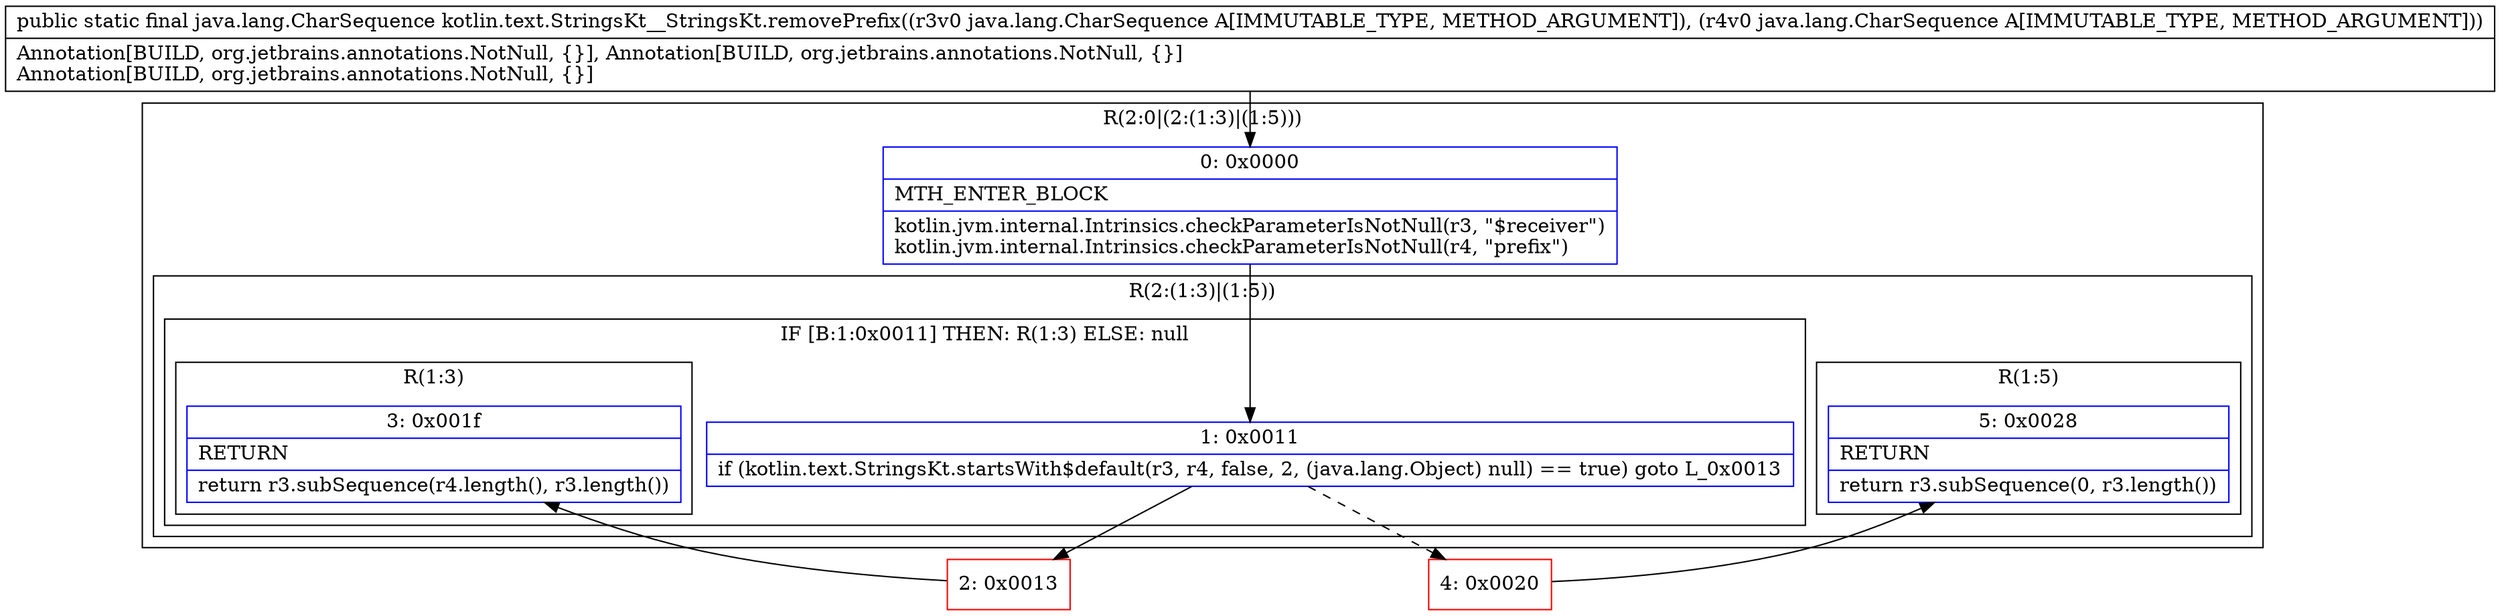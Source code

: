 digraph "CFG forkotlin.text.StringsKt__StringsKt.removePrefix(Ljava\/lang\/CharSequence;Ljava\/lang\/CharSequence;)Ljava\/lang\/CharSequence;" {
subgraph cluster_Region_867322138 {
label = "R(2:0|(2:(1:3)|(1:5)))";
node [shape=record,color=blue];
Node_0 [shape=record,label="{0\:\ 0x0000|MTH_ENTER_BLOCK\l|kotlin.jvm.internal.Intrinsics.checkParameterIsNotNull(r3, \"$receiver\")\lkotlin.jvm.internal.Intrinsics.checkParameterIsNotNull(r4, \"prefix\")\l}"];
subgraph cluster_Region_985295190 {
label = "R(2:(1:3)|(1:5))";
node [shape=record,color=blue];
subgraph cluster_IfRegion_1280145417 {
label = "IF [B:1:0x0011] THEN: R(1:3) ELSE: null";
node [shape=record,color=blue];
Node_1 [shape=record,label="{1\:\ 0x0011|if (kotlin.text.StringsKt.startsWith$default(r3, r4, false, 2, (java.lang.Object) null) == true) goto L_0x0013\l}"];
subgraph cluster_Region_2105280224 {
label = "R(1:3)";
node [shape=record,color=blue];
Node_3 [shape=record,label="{3\:\ 0x001f|RETURN\l|return r3.subSequence(r4.length(), r3.length())\l}"];
}
}
subgraph cluster_Region_1546087116 {
label = "R(1:5)";
node [shape=record,color=blue];
Node_5 [shape=record,label="{5\:\ 0x0028|RETURN\l|return r3.subSequence(0, r3.length())\l}"];
}
}
}
Node_2 [shape=record,color=red,label="{2\:\ 0x0013}"];
Node_4 [shape=record,color=red,label="{4\:\ 0x0020}"];
MethodNode[shape=record,label="{public static final java.lang.CharSequence kotlin.text.StringsKt__StringsKt.removePrefix((r3v0 java.lang.CharSequence A[IMMUTABLE_TYPE, METHOD_ARGUMENT]), (r4v0 java.lang.CharSequence A[IMMUTABLE_TYPE, METHOD_ARGUMENT]))  | Annotation[BUILD, org.jetbrains.annotations.NotNull, \{\}], Annotation[BUILD, org.jetbrains.annotations.NotNull, \{\}]\lAnnotation[BUILD, org.jetbrains.annotations.NotNull, \{\}]\l}"];
MethodNode -> Node_0;
Node_0 -> Node_1;
Node_1 -> Node_2;
Node_1 -> Node_4[style=dashed];
Node_2 -> Node_3;
Node_4 -> Node_5;
}

